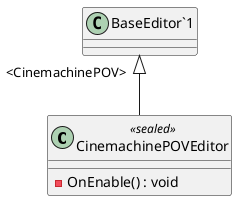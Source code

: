 @startuml
class CinemachinePOVEditor <<sealed>> {
    - OnEnable() : void
}
"BaseEditor`1" "<CinemachinePOV>" <|-- CinemachinePOVEditor
@enduml
